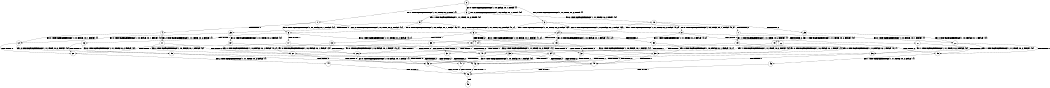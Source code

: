 digraph BCG {
size = "7, 10.5";
center = TRUE;
node [shape = circle];
0 [peripheries = 2];
0 -> 1 [label = "EX !1 !ATOMIC_EXCH_BRANCH (1, +1, TRUE, +0, 2, TRUE) !{}"];
0 -> 2 [label = "EX !2 !ATOMIC_EXCH_BRANCH (1, +1, TRUE, +0, 2, TRUE) !{}"];
0 -> 3 [label = "EX !0 !ATOMIC_EXCH_BRANCH (1, +0, FALSE, +0, 1, TRUE) !{}"];
1 -> 4 [label = "TERMINATE !1"];
1 -> 5 [label = "EX !2 !ATOMIC_EXCH_BRANCH (1, +1, TRUE, +0, 2, FALSE) !{1}"];
1 -> 6 [label = "EX !0 !ATOMIC_EXCH_BRANCH (1, +0, FALSE, +0, 1, FALSE) !{1}"];
2 -> 7 [label = "TERMINATE !2"];
2 -> 5 [label = "EX !1 !ATOMIC_EXCH_BRANCH (1, +1, TRUE, +0, 2, FALSE) !{2}"];
2 -> 8 [label = "EX !0 !ATOMIC_EXCH_BRANCH (1, +0, FALSE, +0, 1, FALSE) !{2}"];
3 -> 9 [label = "EX !1 !ATOMIC_EXCH_BRANCH (1, +1, TRUE, +0, 2, TRUE) !{0}"];
3 -> 10 [label = "EX !2 !ATOMIC_EXCH_BRANCH (1, +1, TRUE, +0, 2, TRUE) !{0}"];
3 -> 3 [label = "EX !0 !ATOMIC_EXCH_BRANCH (1, +0, FALSE, +0, 1, TRUE) !{0}"];
4 -> 11 [label = "EX !2 !ATOMIC_EXCH_BRANCH (1, +1, TRUE, +0, 2, FALSE) !{}"];
4 -> 12 [label = "EX !0 !ATOMIC_EXCH_BRANCH (1, +0, FALSE, +0, 1, FALSE) !{}"];
5 -> 13 [label = "TERMINATE !1"];
5 -> 14 [label = "TERMINATE !2"];
5 -> 15 [label = "EX !0 !ATOMIC_EXCH_BRANCH (1, +0, FALSE, +0, 1, FALSE) !{1, 2}"];
6 -> 16 [label = "TERMINATE !1"];
6 -> 17 [label = "TERMINATE !0"];
6 -> 18 [label = "EX !2 !ATOMIC_EXCH_BRANCH (1, +1, TRUE, +0, 2, FALSE) !{0, 1}"];
7 -> 19 [label = "EX !1 !ATOMIC_EXCH_BRANCH (1, +1, TRUE, +0, 2, FALSE) !{}"];
7 -> 20 [label = "EX !0 !ATOMIC_EXCH_BRANCH (1, +0, FALSE, +0, 1, FALSE) !{}"];
8 -> 21 [label = "TERMINATE !2"];
8 -> 22 [label = "TERMINATE !0"];
8 -> 18 [label = "EX !1 !ATOMIC_EXCH_BRANCH (1, +1, TRUE, +0, 2, FALSE) !{0, 2}"];
9 -> 23 [label = "TERMINATE !1"];
9 -> 24 [label = "EX !2 !ATOMIC_EXCH_BRANCH (1, +1, TRUE, +0, 2, FALSE) !{0, 1}"];
9 -> 6 [label = "EX !0 !ATOMIC_EXCH_BRANCH (1, +0, FALSE, +0, 1, FALSE) !{0, 1}"];
10 -> 25 [label = "TERMINATE !2"];
10 -> 24 [label = "EX !1 !ATOMIC_EXCH_BRANCH (1, +1, TRUE, +0, 2, FALSE) !{0, 2}"];
10 -> 8 [label = "EX !0 !ATOMIC_EXCH_BRANCH (1, +0, FALSE, +0, 1, FALSE) !{0, 2}"];
11 -> 26 [label = "TERMINATE !2"];
11 -> 27 [label = "EX !0 !ATOMIC_EXCH_BRANCH (1, +0, FALSE, +0, 1, FALSE) !{2}"];
12 -> 28 [label = "TERMINATE !0"];
12 -> 29 [label = "EX !2 !ATOMIC_EXCH_BRANCH (1, +1, TRUE, +0, 2, FALSE) !{0}"];
13 -> 26 [label = "TERMINATE !2"];
13 -> 27 [label = "EX !0 !ATOMIC_EXCH_BRANCH (1, +0, FALSE, +0, 1, FALSE) !{2}"];
14 -> 26 [label = "TERMINATE !1"];
14 -> 30 [label = "EX !0 !ATOMIC_EXCH_BRANCH (1, +0, FALSE, +0, 1, FALSE) !{1}"];
15 -> 31 [label = "TERMINATE !1"];
15 -> 32 [label = "TERMINATE !2"];
15 -> 33 [label = "TERMINATE !0"];
16 -> 28 [label = "TERMINATE !0"];
16 -> 29 [label = "EX !2 !ATOMIC_EXCH_BRANCH (1, +1, TRUE, +0, 2, FALSE) !{0}"];
17 -> 28 [label = "TERMINATE !1"];
17 -> 34 [label = "EX !2 !ATOMIC_EXCH_BRANCH (1, +1, TRUE, +0, 2, FALSE) !{1}"];
18 -> 31 [label = "TERMINATE !1"];
18 -> 32 [label = "TERMINATE !2"];
18 -> 33 [label = "TERMINATE !0"];
19 -> 26 [label = "TERMINATE !1"];
19 -> 30 [label = "EX !0 !ATOMIC_EXCH_BRANCH (1, +0, FALSE, +0, 1, FALSE) !{1}"];
20 -> 35 [label = "TERMINATE !0"];
20 -> 36 [label = "EX !1 !ATOMIC_EXCH_BRANCH (1, +1, TRUE, +0, 2, FALSE) !{0}"];
21 -> 35 [label = "TERMINATE !0"];
21 -> 36 [label = "EX !1 !ATOMIC_EXCH_BRANCH (1, +1, TRUE, +0, 2, FALSE) !{0}"];
22 -> 35 [label = "TERMINATE !2"];
22 -> 34 [label = "EX !1 !ATOMIC_EXCH_BRANCH (1, +1, TRUE, +0, 2, FALSE) !{2}"];
23 -> 12 [label = "EX !0 !ATOMIC_EXCH_BRANCH (1, +0, FALSE, +0, 1, FALSE) !{0}"];
23 -> 37 [label = "EX !2 !ATOMIC_EXCH_BRANCH (1, +1, TRUE, +0, 2, FALSE) !{0}"];
24 -> 38 [label = "TERMINATE !1"];
24 -> 39 [label = "TERMINATE !2"];
24 -> 15 [label = "EX !0 !ATOMIC_EXCH_BRANCH (1, +0, FALSE, +0, 1, FALSE) !{0, 1, 2}"];
25 -> 20 [label = "EX !0 !ATOMIC_EXCH_BRANCH (1, +0, FALSE, +0, 1, FALSE) !{0}"];
25 -> 40 [label = "EX !1 !ATOMIC_EXCH_BRANCH (1, +1, TRUE, +0, 2, FALSE) !{0}"];
26 -> 41 [label = "EX !0 !ATOMIC_EXCH_BRANCH (1, +0, FALSE, +0, 1, FALSE) !{}"];
27 -> 42 [label = "TERMINATE !2"];
27 -> 43 [label = "TERMINATE !0"];
28 -> 44 [label = "EX !2 !ATOMIC_EXCH_BRANCH (1, +1, TRUE, +0, 2, FALSE) !{}"];
29 -> 42 [label = "TERMINATE !2"];
29 -> 43 [label = "TERMINATE !0"];
30 -> 42 [label = "TERMINATE !1"];
30 -> 45 [label = "TERMINATE !0"];
31 -> 42 [label = "TERMINATE !2"];
31 -> 43 [label = "TERMINATE !0"];
32 -> 42 [label = "TERMINATE !1"];
32 -> 45 [label = "TERMINATE !0"];
33 -> 43 [label = "TERMINATE !1"];
33 -> 45 [label = "TERMINATE !2"];
34 -> 43 [label = "TERMINATE !1"];
34 -> 45 [label = "TERMINATE !2"];
35 -> 46 [label = "EX !1 !ATOMIC_EXCH_BRANCH (1, +1, TRUE, +0, 2, FALSE) !{}"];
36 -> 42 [label = "TERMINATE !1"];
36 -> 45 [label = "TERMINATE !0"];
37 -> 47 [label = "TERMINATE !2"];
37 -> 27 [label = "EX !0 !ATOMIC_EXCH_BRANCH (1, +0, FALSE, +0, 1, FALSE) !{0, 2}"];
38 -> 27 [label = "EX !0 !ATOMIC_EXCH_BRANCH (1, +0, FALSE, +0, 1, FALSE) !{0, 2}"];
38 -> 47 [label = "TERMINATE !2"];
39 -> 30 [label = "EX !0 !ATOMIC_EXCH_BRANCH (1, +0, FALSE, +0, 1, FALSE) !{0, 1}"];
39 -> 47 [label = "TERMINATE !1"];
40 -> 47 [label = "TERMINATE !1"];
40 -> 30 [label = "EX !0 !ATOMIC_EXCH_BRANCH (1, +0, FALSE, +0, 1, FALSE) !{0, 1}"];
41 -> 48 [label = "TERMINATE !0"];
42 -> 48 [label = "TERMINATE !0"];
43 -> 48 [label = "TERMINATE !2"];
44 -> 48 [label = "TERMINATE !2"];
45 -> 48 [label = "TERMINATE !1"];
46 -> 48 [label = "TERMINATE !1"];
47 -> 41 [label = "EX !0 !ATOMIC_EXCH_BRANCH (1, +0, FALSE, +0, 1, FALSE) !{0}"];
48 -> 49 [label = "exit"];
}
